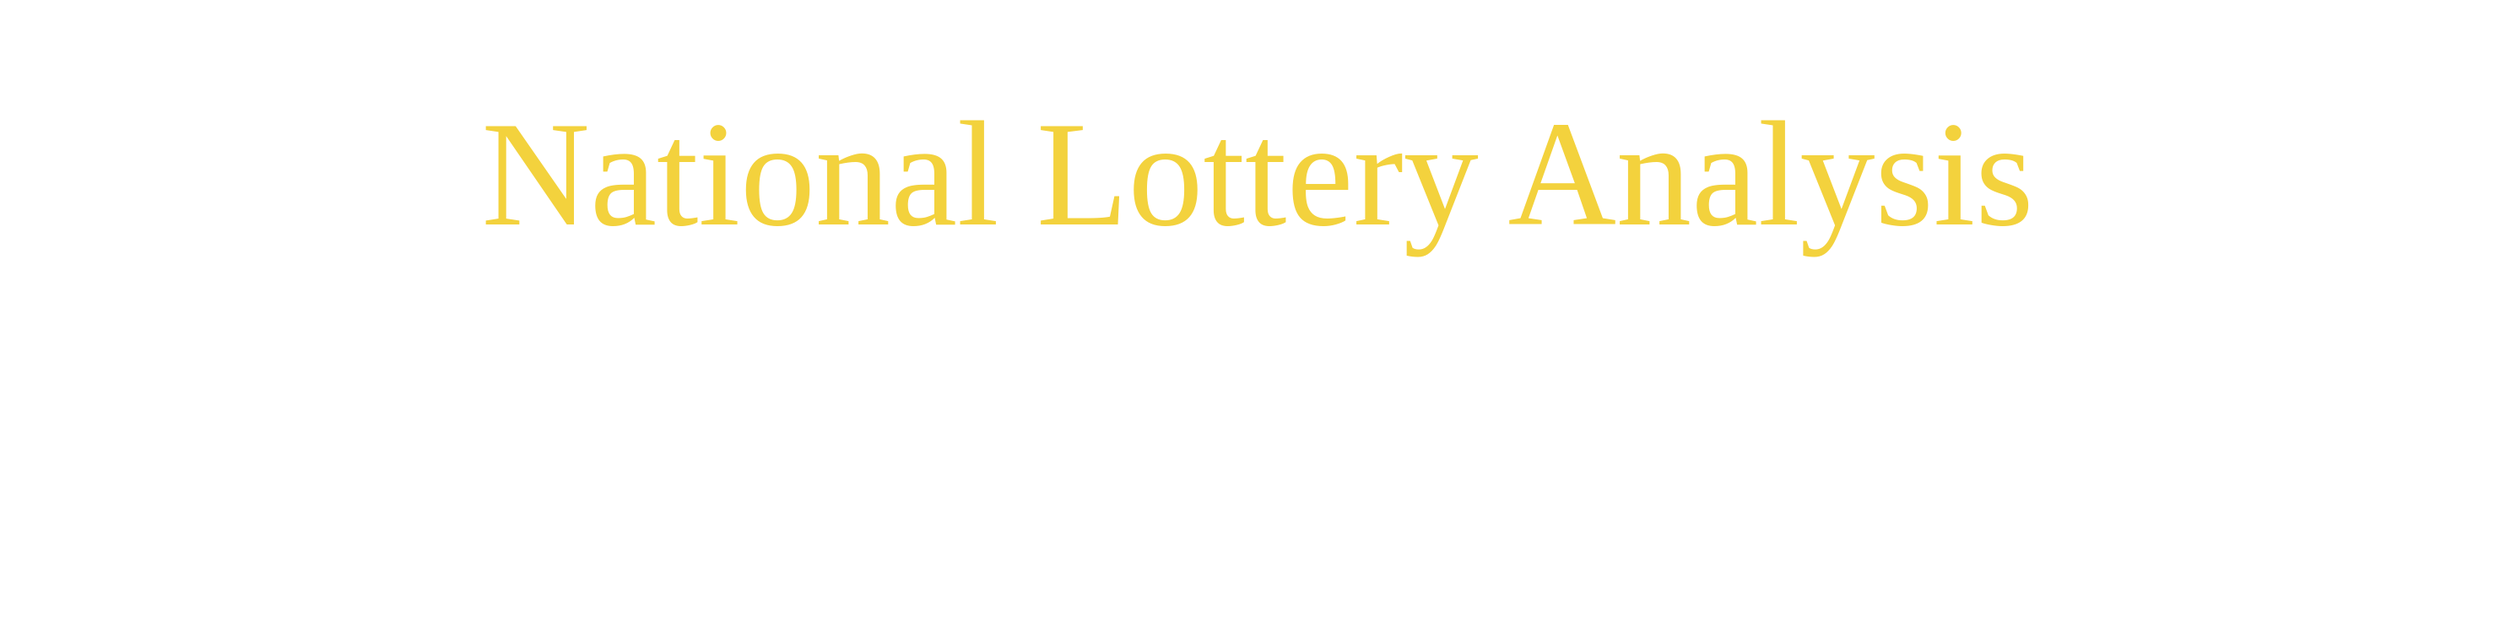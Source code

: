 <mxfile>
    <diagram name="Page-1" id="jJ7n3A1it99_hdllu_8M">
        <mxGraphModel dx="3700" dy="1064" grid="1" gridSize="10" guides="1" tooltips="1" connect="1" arrows="1" fold="1" page="1" pageScale="1" pageWidth="1654" pageHeight="1169" math="0" shadow="0">
            <root>
                <mxCell id="0"/>
                <mxCell id="1" parent="0"/>
                <mxCell id="_tZKHd5Szc6mgcDDZj10-1" value="" style="rounded=0;whiteSpace=wrap;html=1;fillColor=default;strokeColor=none;" parent="1" vertex="1">
                    <mxGeometry x="-1567" y="395" width="1480" height="380" as="geometry"/>
                </mxCell>
                <mxCell id="_tZKHd5Szc6mgcDDZj10-7" value="&lt;div style=&quot;&quot;&gt;&lt;font color=&quot;#f3d23d&quot; style=&quot;font-size: 89px;&quot; data-font-src=&quot;https://fonts.googleapis.com/css?family=Gochi+Hand&quot; face=&quot;Gochi Hand&quot;&gt;National Lottery Analysis&lt;/font&gt;&lt;/div&gt;" style="text;html=1;align=center;verticalAlign=middle;whiteSpace=wrap;rounded=0;" parent="1" vertex="1">
                    <mxGeometry x="-1557" y="436" width="1470" height="124" as="geometry"/>
                </mxCell>
                <mxCell id="4" value="" style="shape=image;verticalLabelPosition=bottom;labelBackgroundColor=default;verticalAlign=top;aspect=fixed;imageAspect=0;image=https://content.nationallottery.co.za/images/siteImg/logo.png;" vertex="1" parent="1">
                    <mxGeometry x="-1020" y="560" width="385.71" height="180" as="geometry"/>
                </mxCell>
            </root>
        </mxGraphModel>
    </diagram>
</mxfile>
